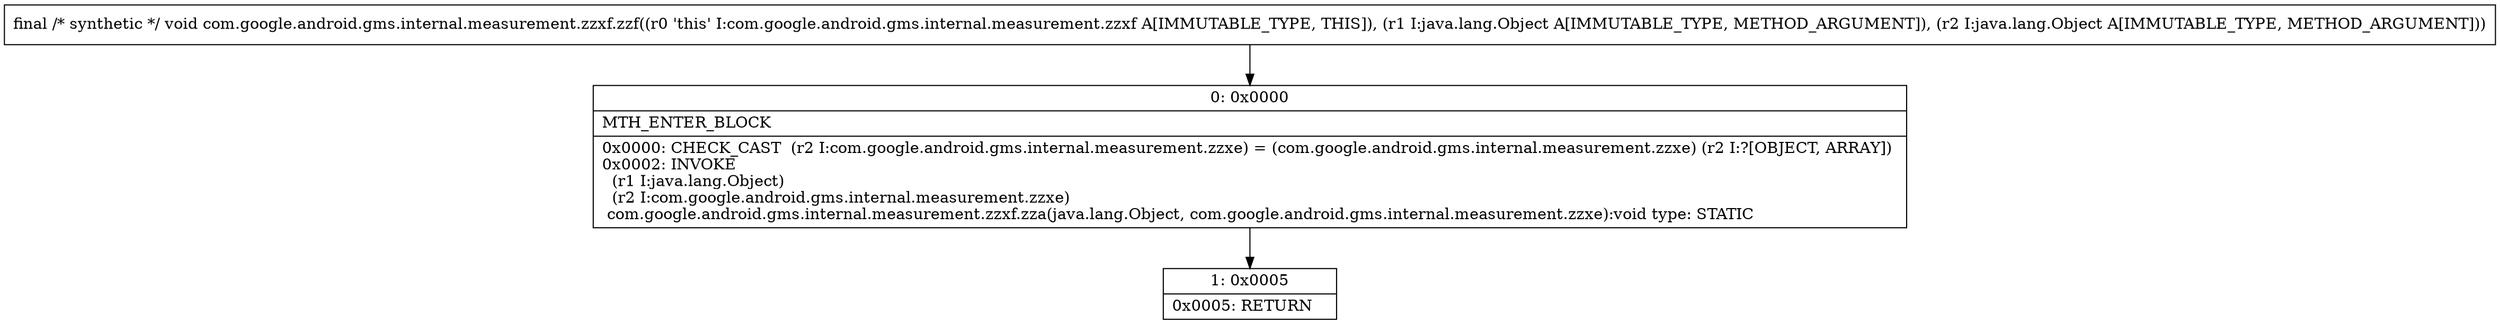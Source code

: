 digraph "CFG forcom.google.android.gms.internal.measurement.zzxf.zzf(Ljava\/lang\/Object;Ljava\/lang\/Object;)V" {
Node_0 [shape=record,label="{0\:\ 0x0000|MTH_ENTER_BLOCK\l|0x0000: CHECK_CAST  (r2 I:com.google.android.gms.internal.measurement.zzxe) = (com.google.android.gms.internal.measurement.zzxe) (r2 I:?[OBJECT, ARRAY]) \l0x0002: INVOKE  \l  (r1 I:java.lang.Object)\l  (r2 I:com.google.android.gms.internal.measurement.zzxe)\l com.google.android.gms.internal.measurement.zzxf.zza(java.lang.Object, com.google.android.gms.internal.measurement.zzxe):void type: STATIC \l}"];
Node_1 [shape=record,label="{1\:\ 0x0005|0x0005: RETURN   \l}"];
MethodNode[shape=record,label="{final \/* synthetic *\/ void com.google.android.gms.internal.measurement.zzxf.zzf((r0 'this' I:com.google.android.gms.internal.measurement.zzxf A[IMMUTABLE_TYPE, THIS]), (r1 I:java.lang.Object A[IMMUTABLE_TYPE, METHOD_ARGUMENT]), (r2 I:java.lang.Object A[IMMUTABLE_TYPE, METHOD_ARGUMENT])) }"];
MethodNode -> Node_0;
Node_0 -> Node_1;
}

